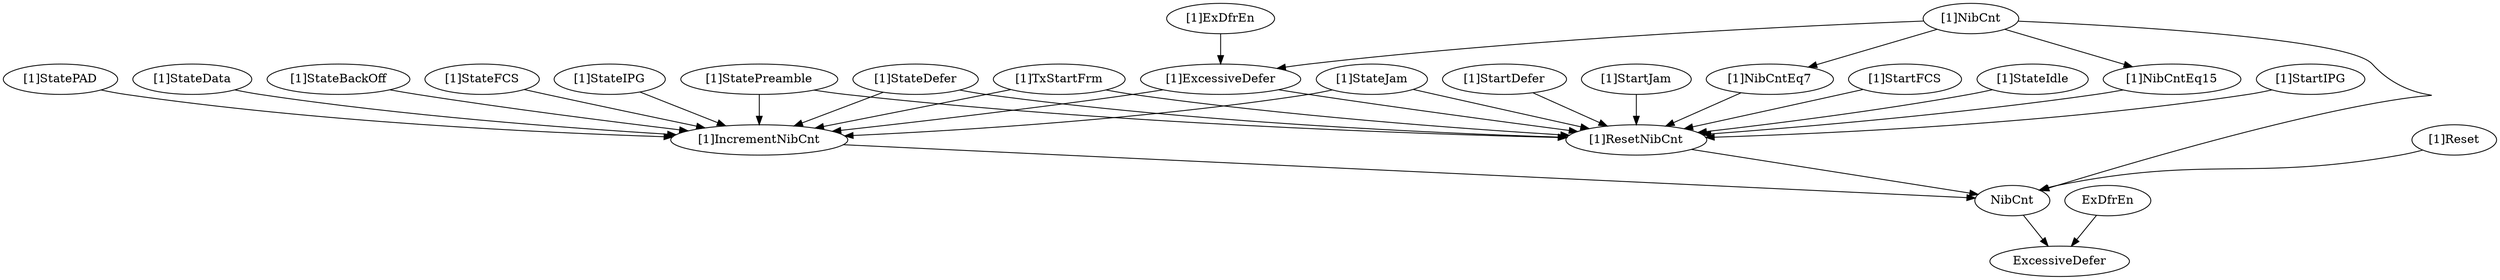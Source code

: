 strict digraph "" {
	"[1]StateData"	 [complexity=15,
		importance=0.193181217256,
		rank=0.012878747817];
	"[1]IncrementNibCnt"	 [complexity=4,
		importance=0.178437730886,
		rank=0.0446094327216];
	"[1]StateData" -> "[1]IncrementNibCnt";
	"[1]StatePreamble"	 [complexity=17,
		importance=0.346074800404,
		rank=0.0203573412002];
	"[1]StatePreamble" -> "[1]IncrementNibCnt";
	"[1]ResetNibCnt"	 [complexity=4,
		importance=0.331331314035,
		rank=0.0828328285087];
	"[1]StatePreamble" -> "[1]ResetNibCnt";
	"[1]StateBackOff"	 [complexity=15,
		importance=0.193181217256,
		rank=0.012878747817];
	"[1]StateBackOff" -> "[1]IncrementNibCnt";
	"[1]StateDefer"	 [complexity=17,
		importance=0.346074800404,
		rank=0.0203573412002];
	"[1]StateDefer" -> "[1]IncrementNibCnt";
	"[1]StateDefer" -> "[1]ResetNibCnt";
	"[1]StateFCS"	 [complexity=15,
		importance=0.193181217256,
		rank=0.012878747817];
	"[1]StateFCS" -> "[1]IncrementNibCnt";
	"[1]StateIPG"	 [complexity=15,
		importance=0.193181217256,
		rank=0.012878747817];
	"[1]StateIPG" -> "[1]IncrementNibCnt";
	"[1]NibCntEq7"	 [complexity=17,
		importance=0.352804333373,
		rank=0.0207531960808];
	"[1]NibCntEq7" -> "[1]ResetNibCnt";
	ExcessiveDefer	 [complexity=0,
		importance=0.0288447977168,
		rank=0.0];
	NibCnt	 [complexity=3,
		importance=0.123063841609,
		rank=0.0410212805363];
	"[1]IncrementNibCnt" -> NibCnt;
	"[1]StartFCS"	 [complexity=17,
		importance=0.346074800404,
		rank=0.0203573412002];
	"[1]StartFCS" -> "[1]ResetNibCnt";
	"[1]StatePAD"	 [complexity=15,
		importance=0.193181217256,
		rank=0.012878747817];
	"[1]StatePAD" -> "[1]IncrementNibCnt";
	"[1]TxStartFrm"	 [complexity=17,
		importance=0.346074800404,
		rank=0.0203573412002];
	"[1]TxStartFrm" -> "[1]IncrementNibCnt";
	"[1]TxStartFrm" -> "[1]ResetNibCnt";
	NibCnt -> ExcessiveDefer;
	"[1]ResetNibCnt" -> NibCnt;
	"[1]StateIdle"	 [complexity=17,
		importance=0.346074800404,
		rank=0.0203573412002];
	"[1]StateIdle" -> "[1]ResetNibCnt";
	"[1]NibCnt"	 [complexity=19,
		importance=0.447023377265,
		rank=0.0235275461719];
	"[1]NibCnt" -> "[1]NibCntEq7";
	"[1]NibCnt" -> NibCnt;
	"[1]ExcessiveDefer"	 [complexity=17,
		importance=0.360176111752,
		rank=0.021186830103];
	"[1]NibCnt" -> "[1]ExcessiveDefer";
	"[1]NibCntEq15"	 [complexity=17,
		importance=0.352804333373,
		rank=0.0207531960808];
	"[1]NibCnt" -> "[1]NibCntEq15";
	"[1]StartIPG"	 [complexity=17,
		importance=0.346074800404,
		rank=0.0203573412002];
	"[1]StartIPG" -> "[1]ResetNibCnt";
	"[1]Reset"	 [complexity=4,
		importance=0.383935011196,
		rank=0.0959837527989];
	"[1]Reset" -> NibCnt;
	"[1]StateJam"	 [complexity=17,
		importance=0.346074800404,
		rank=0.0203573412002];
	"[1]StateJam" -> "[1]IncrementNibCnt";
	"[1]StateJam" -> "[1]ResetNibCnt";
	"[1]StartDefer"	 [complexity=17,
		importance=0.346074800404,
		rank=0.0203573412002];
	"[1]StartDefer" -> "[1]ResetNibCnt";
	"[1]ExDfrEn"	 [complexity=20,
		importance=0.374919598121,
		rank=0.018745979906];
	"[1]ExDfrEn" -> "[1]ExcessiveDefer";
	"[1]ExcessiveDefer" -> "[1]IncrementNibCnt";
	"[1]ExcessiveDefer" -> "[1]ResetNibCnt";
	"[1]NibCntEq15" -> "[1]ResetNibCnt";
	"[1]StartJam"	 [complexity=17,
		importance=0.346074800404,
		rank=0.0203573412002];
	"[1]StartJam" -> "[1]ResetNibCnt";
	ExDfrEn	 [complexity=3,
		importance=0.043588284086,
		rank=0.0145294280287];
	ExDfrEn -> ExcessiveDefer;
}
